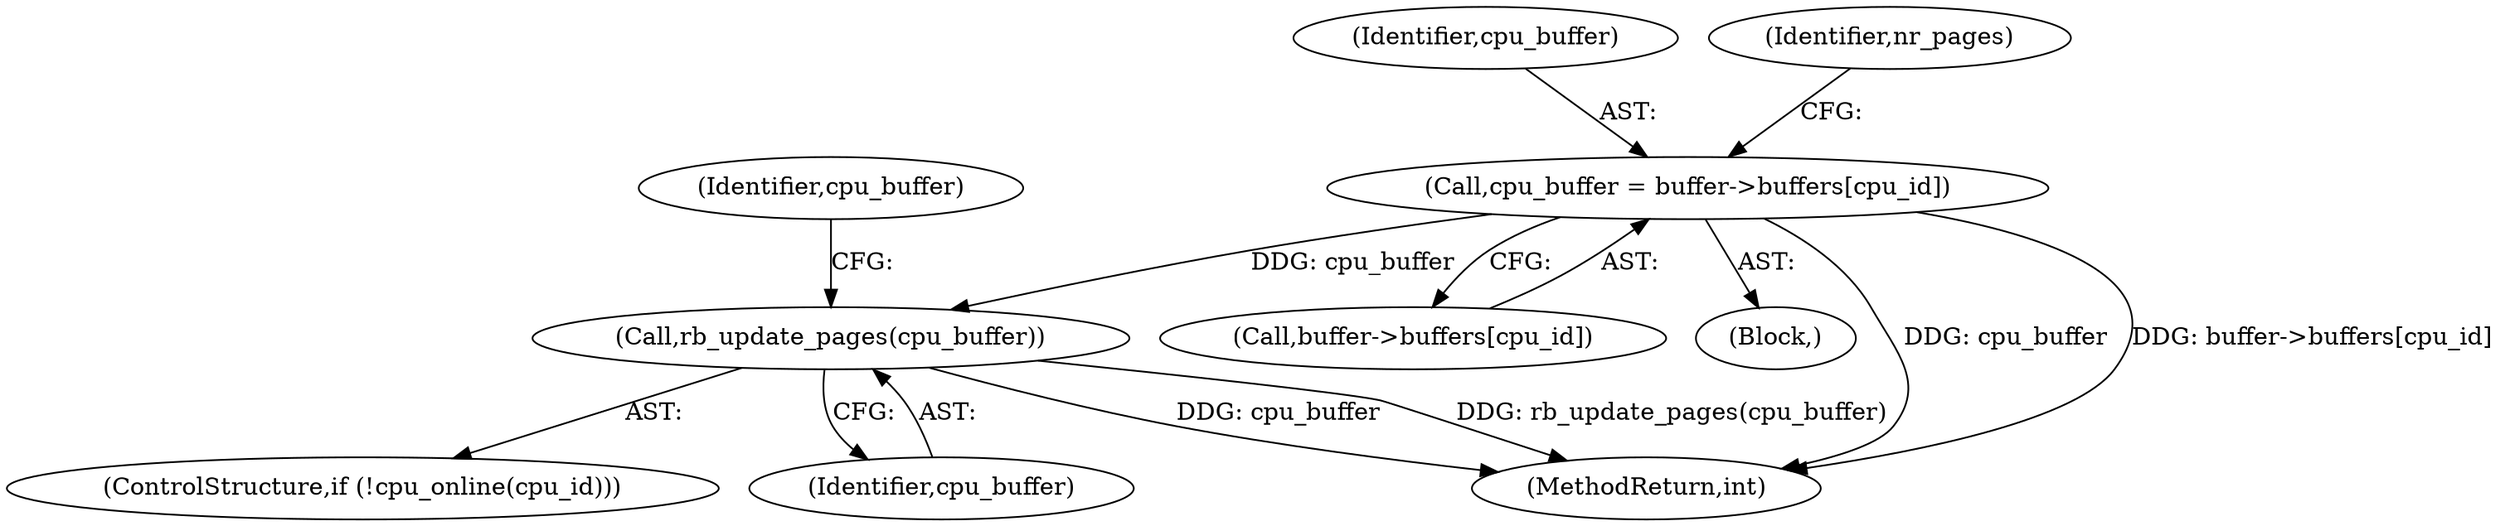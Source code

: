 digraph "0_linux_59643d1535eb220668692a5359de22545af579f6@array" {
"1000300" [label="(Call,cpu_buffer = buffer->buffers[cpu_id])"];
"1000355" [label="(Call,rb_update_pages(cpu_buffer))"];
"1000301" [label="(Identifier,cpu_buffer)"];
"1000309" [label="(Identifier,nr_pages)"];
"1000351" [label="(ControlStructure,if (!cpu_online(cpu_id)))"];
"1000356" [label="(Identifier,cpu_buffer)"];
"1000300" [label="(Call,cpu_buffer = buffer->buffers[cpu_id])"];
"1000302" [label="(Call,buffer->buffers[cpu_id])"];
"1000291" [label="(Block,)"];
"1000355" [label="(Call,rb_update_pages(cpu_buffer))"];
"1000372" [label="(Identifier,cpu_buffer)"];
"1000450" [label="(MethodReturn,int)"];
"1000300" -> "1000291"  [label="AST: "];
"1000300" -> "1000302"  [label="CFG: "];
"1000301" -> "1000300"  [label="AST: "];
"1000302" -> "1000300"  [label="AST: "];
"1000309" -> "1000300"  [label="CFG: "];
"1000300" -> "1000450"  [label="DDG: cpu_buffer"];
"1000300" -> "1000450"  [label="DDG: buffer->buffers[cpu_id]"];
"1000300" -> "1000355"  [label="DDG: cpu_buffer"];
"1000355" -> "1000351"  [label="AST: "];
"1000355" -> "1000356"  [label="CFG: "];
"1000356" -> "1000355"  [label="AST: "];
"1000372" -> "1000355"  [label="CFG: "];
"1000355" -> "1000450"  [label="DDG: cpu_buffer"];
"1000355" -> "1000450"  [label="DDG: rb_update_pages(cpu_buffer)"];
}
